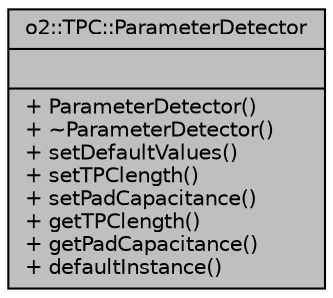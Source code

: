 digraph "o2::TPC::ParameterDetector"
{
 // INTERACTIVE_SVG=YES
  bgcolor="transparent";
  edge [fontname="Helvetica",fontsize="10",labelfontname="Helvetica",labelfontsize="10"];
  node [fontname="Helvetica",fontsize="10",shape=record];
  Node1 [label="{o2::TPC::ParameterDetector\n||+ ParameterDetector()\l+ ~ParameterDetector()\l+ setDefaultValues()\l+ setTPClength()\l+ setPadCapacitance()\l+ getTPClength()\l+ getPadCapacitance()\l+ defaultInstance()\l}",height=0.2,width=0.4,color="black", fillcolor="grey75", style="filled" fontcolor="black"];
}
